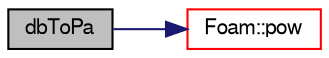 digraph "dbToPa"
{
  bgcolor="transparent";
  edge [fontname="FreeSans",fontsize="10",labelfontname="FreeSans",labelfontsize="10"];
  node [fontname="FreeSans",fontsize="10",shape=record];
  rankdir="LR";
  Node835 [label="dbToPa",height=0.2,width=0.4,color="black", fillcolor="grey75", style="filled", fontcolor="black"];
  Node835 -> Node836 [color="midnightblue",fontsize="10",style="solid",fontname="FreeSans"];
  Node836 [label="Foam::pow",height=0.2,width=0.4,color="red",URL="$a21124.html#a7500c8e9d27a442adc75e287de074c7c"];
}
